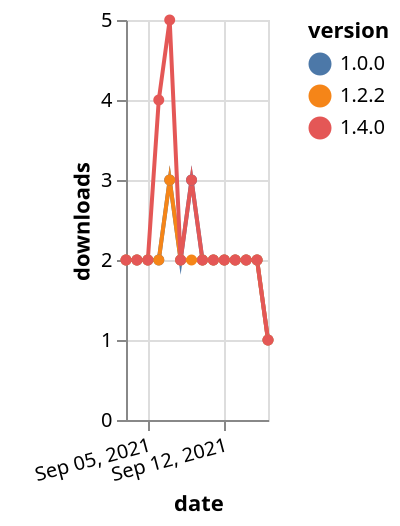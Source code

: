 {"$schema": "https://vega.github.io/schema/vega-lite/v5.json", "description": "A simple bar chart with embedded data.", "data": {"values": [{"date": "2021-09-03", "total": 1478, "delta": 2, "version": "1.0.0"}, {"date": "2021-09-04", "total": 1480, "delta": 2, "version": "1.0.0"}, {"date": "2021-09-05", "total": 1482, "delta": 2, "version": "1.0.0"}, {"date": "2021-09-06", "total": 1484, "delta": 2, "version": "1.0.0"}, {"date": "2021-09-07", "total": 1487, "delta": 3, "version": "1.0.0"}, {"date": "2021-09-08", "total": 1489, "delta": 2, "version": "1.0.0"}, {"date": "2021-09-09", "total": 1492, "delta": 3, "version": "1.0.0"}, {"date": "2021-09-10", "total": 1494, "delta": 2, "version": "1.0.0"}, {"date": "2021-09-11", "total": 1496, "delta": 2, "version": "1.0.0"}, {"date": "2021-09-12", "total": 1498, "delta": 2, "version": "1.0.0"}, {"date": "2021-09-13", "total": 1500, "delta": 2, "version": "1.0.0"}, {"date": "2021-09-14", "total": 1502, "delta": 2, "version": "1.0.0"}, {"date": "2021-09-15", "total": 1504, "delta": 2, "version": "1.0.0"}, {"date": "2021-09-16", "total": 1505, "delta": 1, "version": "1.0.0"}, {"date": "2021-09-03", "total": 979, "delta": 2, "version": "1.2.2"}, {"date": "2021-09-04", "total": 981, "delta": 2, "version": "1.2.2"}, {"date": "2021-09-05", "total": 983, "delta": 2, "version": "1.2.2"}, {"date": "2021-09-06", "total": 985, "delta": 2, "version": "1.2.2"}, {"date": "2021-09-07", "total": 988, "delta": 3, "version": "1.2.2"}, {"date": "2021-09-08", "total": 990, "delta": 2, "version": "1.2.2"}, {"date": "2021-09-09", "total": 992, "delta": 2, "version": "1.2.2"}, {"date": "2021-09-10", "total": 994, "delta": 2, "version": "1.2.2"}, {"date": "2021-09-11", "total": 996, "delta": 2, "version": "1.2.2"}, {"date": "2021-09-12", "total": 998, "delta": 2, "version": "1.2.2"}, {"date": "2021-09-13", "total": 1000, "delta": 2, "version": "1.2.2"}, {"date": "2021-09-14", "total": 1002, "delta": 2, "version": "1.2.2"}, {"date": "2021-09-15", "total": 1004, "delta": 2, "version": "1.2.2"}, {"date": "2021-09-16", "total": 1005, "delta": 1, "version": "1.2.2"}, {"date": "2021-09-03", "total": 758, "delta": 2, "version": "1.4.0"}, {"date": "2021-09-04", "total": 760, "delta": 2, "version": "1.4.0"}, {"date": "2021-09-05", "total": 762, "delta": 2, "version": "1.4.0"}, {"date": "2021-09-06", "total": 766, "delta": 4, "version": "1.4.0"}, {"date": "2021-09-07", "total": 771, "delta": 5, "version": "1.4.0"}, {"date": "2021-09-08", "total": 773, "delta": 2, "version": "1.4.0"}, {"date": "2021-09-09", "total": 776, "delta": 3, "version": "1.4.0"}, {"date": "2021-09-10", "total": 778, "delta": 2, "version": "1.4.0"}, {"date": "2021-09-11", "total": 780, "delta": 2, "version": "1.4.0"}, {"date": "2021-09-12", "total": 782, "delta": 2, "version": "1.4.0"}, {"date": "2021-09-13", "total": 784, "delta": 2, "version": "1.4.0"}, {"date": "2021-09-14", "total": 786, "delta": 2, "version": "1.4.0"}, {"date": "2021-09-15", "total": 788, "delta": 2, "version": "1.4.0"}, {"date": "2021-09-16", "total": 789, "delta": 1, "version": "1.4.0"}]}, "width": "container", "mark": {"type": "line", "point": {"filled": true}}, "encoding": {"x": {"field": "date", "type": "temporal", "timeUnit": "yearmonthdate", "title": "date", "axis": {"labelAngle": -15}}, "y": {"field": "delta", "type": "quantitative", "title": "downloads"}, "color": {"field": "version", "type": "nominal"}, "tooltip": {"field": "delta"}}}